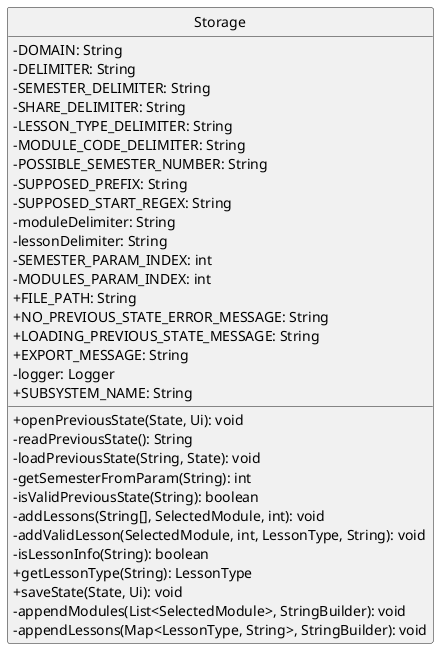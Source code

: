 @startuml
'https://plantuml.com/sequence-diagram
hide circle
skinparam classAttributeIconSize 0

class Storage {
    - DOMAIN: String
    - DELIMITER: String
    - SEMESTER_DELIMITER: String
    - SHARE_DELIMITER: String
    - LESSON_TYPE_DELIMITER: String
    - MODULE_CODE_DELIMITER: String
    - POSSIBLE_SEMESTER_NUMBER: String
    - SUPPOSED_PREFIX: String
    - SUPPOSED_START_REGEX: String
    - moduleDelimiter: String
    - lessonDelimiter: String
    - SEMESTER_PARAM_INDEX: int
    - MODULES_PARAM_INDEX: int
    + FILE_PATH: String
    + NO_PREVIOUS_STATE_ERROR_MESSAGE: String
    + LOADING_PREVIOUS_STATE_MESSAGE: String
    + EXPORT_MESSAGE: String
    - logger: Logger
    + SUBSYSTEM_NAME: String

    + openPreviousState(State, Ui): void
    - readPreviousState(): String
    - loadPreviousState(String, State): void
    - getSemesterFromParam(String): int
    - isValidPreviousState(String): boolean
    - addLessons(String[], SelectedModule, int): void
    - addValidLesson(SelectedModule, int, LessonType, String): void
    - isLessonInfo(String): boolean
    + getLessonType(String): LessonType
    + saveState(State, Ui): void
    - appendModules(List<SelectedModule>, StringBuilder): void
    - appendLessons(Map<LessonType, String>, StringBuilder): void
}
@enduml